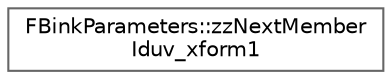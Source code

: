 digraph "Graphical Class Hierarchy"
{
 // INTERACTIVE_SVG=YES
 // LATEX_PDF_SIZE
  bgcolor="transparent";
  edge [fontname=Helvetica,fontsize=10,labelfontname=Helvetica,labelfontsize=10];
  node [fontname=Helvetica,fontsize=10,shape=box,height=0.2,width=0.4];
  rankdir="LR";
  Node0 [id="Node000000",label="FBinkParameters::zzNextMember\lIduv_xform1",height=0.2,width=0.4,color="grey40", fillcolor="white", style="filled",URL="$da/d61/structFBinkParameters_1_1zzNextMemberIduv__xform1.html",tooltip=" "];
}
